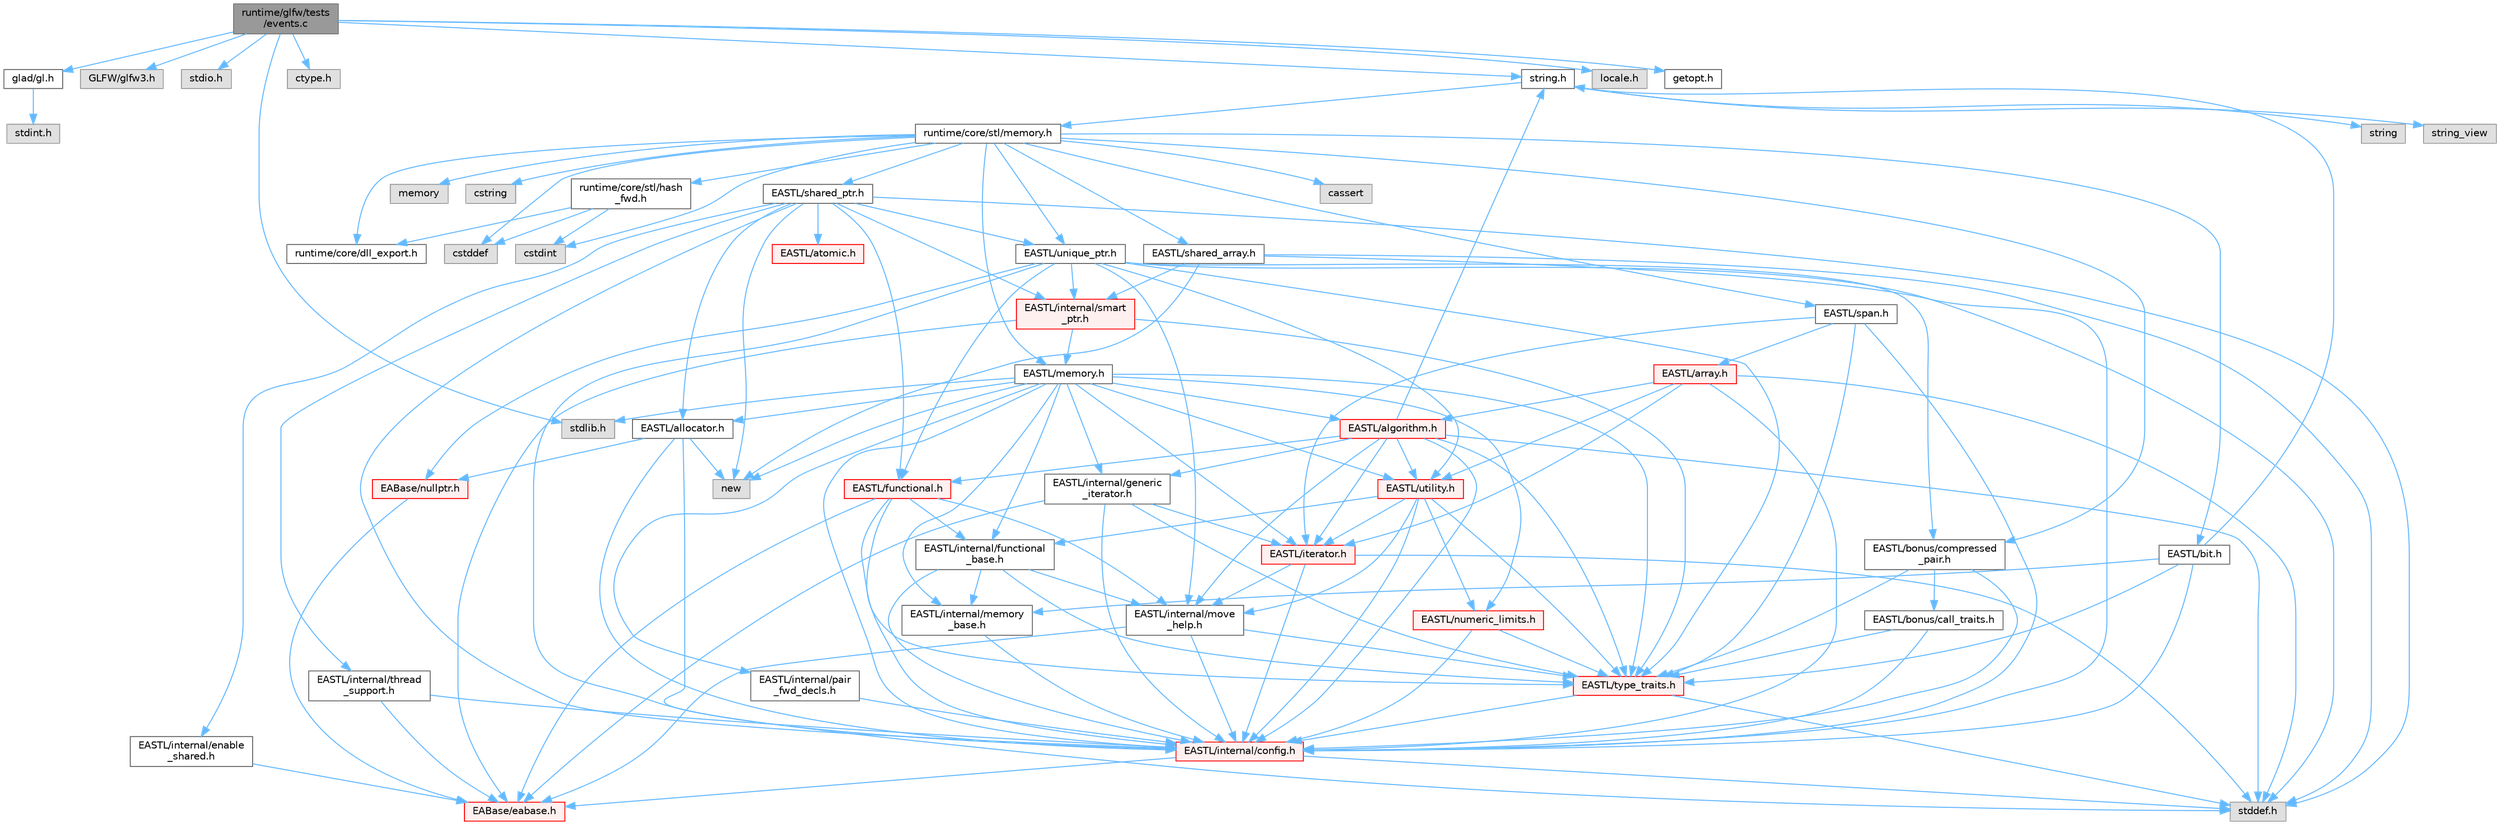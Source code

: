 digraph "runtime/glfw/tests/events.c"
{
 // LATEX_PDF_SIZE
  bgcolor="transparent";
  edge [fontname=Helvetica,fontsize=10,labelfontname=Helvetica,labelfontsize=10];
  node [fontname=Helvetica,fontsize=10,shape=box,height=0.2,width=0.4];
  Node1 [id="Node000001",label="runtime/glfw/tests\l/events.c",height=0.2,width=0.4,color="gray40", fillcolor="grey60", style="filled", fontcolor="black",tooltip=" "];
  Node1 -> Node2 [id="edge1_Node000001_Node000002",color="steelblue1",style="solid",tooltip=" "];
  Node2 [id="Node000002",label="glad/gl.h",height=0.2,width=0.4,color="grey40", fillcolor="white", style="filled",URL="$gl_8h.html",tooltip=" "];
  Node2 -> Node3 [id="edge2_Node000002_Node000003",color="steelblue1",style="solid",tooltip=" "];
  Node3 [id="Node000003",label="stdint.h",height=0.2,width=0.4,color="grey60", fillcolor="#E0E0E0", style="filled",tooltip=" "];
  Node1 -> Node4 [id="edge3_Node000001_Node000004",color="steelblue1",style="solid",tooltip=" "];
  Node4 [id="Node000004",label="GLFW/glfw3.h",height=0.2,width=0.4,color="grey60", fillcolor="#E0E0E0", style="filled",tooltip=" "];
  Node1 -> Node5 [id="edge4_Node000001_Node000005",color="steelblue1",style="solid",tooltip=" "];
  Node5 [id="Node000005",label="stdio.h",height=0.2,width=0.4,color="grey60", fillcolor="#E0E0E0", style="filled",tooltip=" "];
  Node1 -> Node6 [id="edge5_Node000001_Node000006",color="steelblue1",style="solid",tooltip=" "];
  Node6 [id="Node000006",label="stdlib.h",height=0.2,width=0.4,color="grey60", fillcolor="#E0E0E0", style="filled",tooltip=" "];
  Node1 -> Node7 [id="edge6_Node000001_Node000007",color="steelblue1",style="solid",tooltip=" "];
  Node7 [id="Node000007",label="ctype.h",height=0.2,width=0.4,color="grey60", fillcolor="#E0E0E0", style="filled",tooltip=" "];
  Node1 -> Node8 [id="edge7_Node000001_Node000008",color="steelblue1",style="solid",tooltip=" "];
  Node8 [id="Node000008",label="string.h",height=0.2,width=0.4,color="grey40", fillcolor="white", style="filled",URL="$string_8h.html",tooltip=" "];
  Node8 -> Node9 [id="edge8_Node000008_Node000009",color="steelblue1",style="solid",tooltip=" "];
  Node9 [id="Node000009",label="string",height=0.2,width=0.4,color="grey60", fillcolor="#E0E0E0", style="filled",tooltip=" "];
  Node8 -> Node10 [id="edge9_Node000008_Node000010",color="steelblue1",style="solid",tooltip=" "];
  Node10 [id="Node000010",label="string_view",height=0.2,width=0.4,color="grey60", fillcolor="#E0E0E0", style="filled",tooltip=" "];
  Node8 -> Node11 [id="edge10_Node000008_Node000011",color="steelblue1",style="solid",tooltip=" "];
  Node11 [id="Node000011",label="runtime/core/stl/memory.h",height=0.2,width=0.4,color="grey40", fillcolor="white", style="filled",URL="$core_2stl_2memory_8h.html",tooltip=" "];
  Node11 -> Node12 [id="edge11_Node000011_Node000012",color="steelblue1",style="solid",tooltip=" "];
  Node12 [id="Node000012",label="cstddef",height=0.2,width=0.4,color="grey60", fillcolor="#E0E0E0", style="filled",tooltip=" "];
  Node11 -> Node13 [id="edge12_Node000011_Node000013",color="steelblue1",style="solid",tooltip=" "];
  Node13 [id="Node000013",label="cstdint",height=0.2,width=0.4,color="grey60", fillcolor="#E0E0E0", style="filled",tooltip=" "];
  Node11 -> Node14 [id="edge13_Node000011_Node000014",color="steelblue1",style="solid",tooltip=" "];
  Node14 [id="Node000014",label="cassert",height=0.2,width=0.4,color="grey60", fillcolor="#E0E0E0", style="filled",tooltip=" "];
  Node11 -> Node15 [id="edge14_Node000011_Node000015",color="steelblue1",style="solid",tooltip=" "];
  Node15 [id="Node000015",label="memory",height=0.2,width=0.4,color="grey60", fillcolor="#E0E0E0", style="filled",tooltip=" "];
  Node11 -> Node16 [id="edge15_Node000011_Node000016",color="steelblue1",style="solid",tooltip=" "];
  Node16 [id="Node000016",label="cstring",height=0.2,width=0.4,color="grey60", fillcolor="#E0E0E0", style="filled",tooltip=" "];
  Node11 -> Node17 [id="edge16_Node000011_Node000017",color="steelblue1",style="solid",tooltip=" "];
  Node17 [id="Node000017",label="EASTL/bit.h",height=0.2,width=0.4,color="grey40", fillcolor="white", style="filled",URL="$bit_8h.html",tooltip=" "];
  Node17 -> Node18 [id="edge17_Node000017_Node000018",color="steelblue1",style="solid",tooltip=" "];
  Node18 [id="Node000018",label="EASTL/internal/config.h",height=0.2,width=0.4,color="red", fillcolor="#FFF0F0", style="filled",URL="$config_8h.html",tooltip=" "];
  Node18 -> Node19 [id="edge18_Node000018_Node000019",color="steelblue1",style="solid",tooltip=" "];
  Node19 [id="Node000019",label="EABase/eabase.h",height=0.2,width=0.4,color="red", fillcolor="#FFF0F0", style="filled",URL="$eabase_8h.html",tooltip=" "];
  Node18 -> Node26 [id="edge19_Node000018_Node000026",color="steelblue1",style="solid",tooltip=" "];
  Node26 [id="Node000026",label="stddef.h",height=0.2,width=0.4,color="grey60", fillcolor="#E0E0E0", style="filled",tooltip=" "];
  Node17 -> Node27 [id="edge20_Node000017_Node000027",color="steelblue1",style="solid",tooltip=" "];
  Node27 [id="Node000027",label="EASTL/internal/memory\l_base.h",height=0.2,width=0.4,color="grey40", fillcolor="white", style="filled",URL="$memory__base_8h.html",tooltip=" "];
  Node27 -> Node18 [id="edge21_Node000027_Node000018",color="steelblue1",style="solid",tooltip=" "];
  Node17 -> Node28 [id="edge22_Node000017_Node000028",color="steelblue1",style="solid",tooltip=" "];
  Node28 [id="Node000028",label="EASTL/type_traits.h",height=0.2,width=0.4,color="red", fillcolor="#FFF0F0", style="filled",URL="$_e_a_s_t_l_2include_2_e_a_s_t_l_2type__traits_8h.html",tooltip=" "];
  Node28 -> Node18 [id="edge23_Node000028_Node000018",color="steelblue1",style="solid",tooltip=" "];
  Node28 -> Node26 [id="edge24_Node000028_Node000026",color="steelblue1",style="solid",tooltip=" "];
  Node17 -> Node8 [id="edge25_Node000017_Node000008",color="steelblue1",style="solid",tooltip=" "];
  Node11 -> Node38 [id="edge26_Node000011_Node000038",color="steelblue1",style="solid",tooltip=" "];
  Node38 [id="Node000038",label="EASTL/memory.h",height=0.2,width=0.4,color="grey40", fillcolor="white", style="filled",URL="$_e_a_s_t_l_2include_2_e_a_s_t_l_2memory_8h.html",tooltip=" "];
  Node38 -> Node18 [id="edge27_Node000038_Node000018",color="steelblue1",style="solid",tooltip=" "];
  Node38 -> Node27 [id="edge28_Node000038_Node000027",color="steelblue1",style="solid",tooltip=" "];
  Node38 -> Node39 [id="edge29_Node000038_Node000039",color="steelblue1",style="solid",tooltip=" "];
  Node39 [id="Node000039",label="EASTL/internal/generic\l_iterator.h",height=0.2,width=0.4,color="grey40", fillcolor="white", style="filled",URL="$generic__iterator_8h.html",tooltip=" "];
  Node39 -> Node19 [id="edge30_Node000039_Node000019",color="steelblue1",style="solid",tooltip=" "];
  Node39 -> Node18 [id="edge31_Node000039_Node000018",color="steelblue1",style="solid",tooltip=" "];
  Node39 -> Node40 [id="edge32_Node000039_Node000040",color="steelblue1",style="solid",tooltip=" "];
  Node40 [id="Node000040",label="EASTL/iterator.h",height=0.2,width=0.4,color="red", fillcolor="#FFF0F0", style="filled",URL="$_e_a_s_t_l_2include_2_e_a_s_t_l_2iterator_8h.html",tooltip=" "];
  Node40 -> Node18 [id="edge33_Node000040_Node000018",color="steelblue1",style="solid",tooltip=" "];
  Node40 -> Node41 [id="edge34_Node000040_Node000041",color="steelblue1",style="solid",tooltip=" "];
  Node41 [id="Node000041",label="EASTL/internal/move\l_help.h",height=0.2,width=0.4,color="grey40", fillcolor="white", style="filled",URL="$move__help_8h.html",tooltip=" "];
  Node41 -> Node19 [id="edge35_Node000041_Node000019",color="steelblue1",style="solid",tooltip=" "];
  Node41 -> Node18 [id="edge36_Node000041_Node000018",color="steelblue1",style="solid",tooltip=" "];
  Node41 -> Node28 [id="edge37_Node000041_Node000028",color="steelblue1",style="solid",tooltip=" "];
  Node40 -> Node26 [id="edge38_Node000040_Node000026",color="steelblue1",style="solid",tooltip=" "];
  Node39 -> Node28 [id="edge39_Node000039_Node000028",color="steelblue1",style="solid",tooltip=" "];
  Node38 -> Node43 [id="edge40_Node000038_Node000043",color="steelblue1",style="solid",tooltip=" "];
  Node43 [id="Node000043",label="EASTL/internal/pair\l_fwd_decls.h",height=0.2,width=0.4,color="grey40", fillcolor="white", style="filled",URL="$pair__fwd__decls_8h.html",tooltip=" "];
  Node43 -> Node18 [id="edge41_Node000043_Node000018",color="steelblue1",style="solid",tooltip=" "];
  Node38 -> Node44 [id="edge42_Node000038_Node000044",color="steelblue1",style="solid",tooltip=" "];
  Node44 [id="Node000044",label="EASTL/internal/functional\l_base.h",height=0.2,width=0.4,color="grey40", fillcolor="white", style="filled",URL="$functional__base_8h.html",tooltip=" "];
  Node44 -> Node18 [id="edge43_Node000044_Node000018",color="steelblue1",style="solid",tooltip=" "];
  Node44 -> Node27 [id="edge44_Node000044_Node000027",color="steelblue1",style="solid",tooltip=" "];
  Node44 -> Node41 [id="edge45_Node000044_Node000041",color="steelblue1",style="solid",tooltip=" "];
  Node44 -> Node28 [id="edge46_Node000044_Node000028",color="steelblue1",style="solid",tooltip=" "];
  Node38 -> Node45 [id="edge47_Node000038_Node000045",color="steelblue1",style="solid",tooltip=" "];
  Node45 [id="Node000045",label="EASTL/algorithm.h",height=0.2,width=0.4,color="red", fillcolor="#FFF0F0", style="filled",URL="$_e_a_s_t_l_2include_2_e_a_s_t_l_2algorithm_8h.html",tooltip=" "];
  Node45 -> Node18 [id="edge48_Node000045_Node000018",color="steelblue1",style="solid",tooltip=" "];
  Node45 -> Node28 [id="edge49_Node000045_Node000028",color="steelblue1",style="solid",tooltip=" "];
  Node45 -> Node41 [id="edge50_Node000045_Node000041",color="steelblue1",style="solid",tooltip=" "];
  Node45 -> Node40 [id="edge51_Node000045_Node000040",color="steelblue1",style="solid",tooltip=" "];
  Node45 -> Node48 [id="edge52_Node000045_Node000048",color="steelblue1",style="solid",tooltip=" "];
  Node48 [id="Node000048",label="EASTL/functional.h",height=0.2,width=0.4,color="red", fillcolor="#FFF0F0", style="filled",URL="$_e_a_s_t_l_2include_2_e_a_s_t_l_2functional_8h.html",tooltip=" "];
  Node48 -> Node19 [id="edge53_Node000048_Node000019",color="steelblue1",style="solid",tooltip=" "];
  Node48 -> Node18 [id="edge54_Node000048_Node000018",color="steelblue1",style="solid",tooltip=" "];
  Node48 -> Node41 [id="edge55_Node000048_Node000041",color="steelblue1",style="solid",tooltip=" "];
  Node48 -> Node28 [id="edge56_Node000048_Node000028",color="steelblue1",style="solid",tooltip=" "];
  Node48 -> Node44 [id="edge57_Node000048_Node000044",color="steelblue1",style="solid",tooltip=" "];
  Node45 -> Node55 [id="edge58_Node000045_Node000055",color="steelblue1",style="solid",tooltip=" "];
  Node55 [id="Node000055",label="EASTL/utility.h",height=0.2,width=0.4,color="red", fillcolor="#FFF0F0", style="filled",URL="$_e_a_s_t_l_2include_2_e_a_s_t_l_2utility_8h.html",tooltip=" "];
  Node55 -> Node18 [id="edge59_Node000055_Node000018",color="steelblue1",style="solid",tooltip=" "];
  Node55 -> Node28 [id="edge60_Node000055_Node000028",color="steelblue1",style="solid",tooltip=" "];
  Node55 -> Node40 [id="edge61_Node000055_Node000040",color="steelblue1",style="solid",tooltip=" "];
  Node55 -> Node56 [id="edge62_Node000055_Node000056",color="steelblue1",style="solid",tooltip=" "];
  Node56 [id="Node000056",label="EASTL/numeric_limits.h",height=0.2,width=0.4,color="red", fillcolor="#FFF0F0", style="filled",URL="$numeric__limits_8h.html",tooltip=" "];
  Node56 -> Node18 [id="edge63_Node000056_Node000018",color="steelblue1",style="solid",tooltip=" "];
  Node56 -> Node28 [id="edge64_Node000056_Node000028",color="steelblue1",style="solid",tooltip=" "];
  Node55 -> Node44 [id="edge65_Node000055_Node000044",color="steelblue1",style="solid",tooltip=" "];
  Node55 -> Node41 [id="edge66_Node000055_Node000041",color="steelblue1",style="solid",tooltip=" "];
  Node45 -> Node39 [id="edge67_Node000045_Node000039",color="steelblue1",style="solid",tooltip=" "];
  Node45 -> Node26 [id="edge68_Node000045_Node000026",color="steelblue1",style="solid",tooltip=" "];
  Node45 -> Node8 [id="edge69_Node000045_Node000008",color="steelblue1",style="solid",tooltip=" "];
  Node38 -> Node28 [id="edge70_Node000038_Node000028",color="steelblue1",style="solid",tooltip=" "];
  Node38 -> Node52 [id="edge71_Node000038_Node000052",color="steelblue1",style="solid",tooltip=" "];
  Node52 [id="Node000052",label="EASTL/allocator.h",height=0.2,width=0.4,color="grey40", fillcolor="white", style="filled",URL="$allocator_8h.html",tooltip=" "];
  Node52 -> Node18 [id="edge72_Node000052_Node000018",color="steelblue1",style="solid",tooltip=" "];
  Node52 -> Node30 [id="edge73_Node000052_Node000030",color="steelblue1",style="solid",tooltip=" "];
  Node30 [id="Node000030",label="EABase/nullptr.h",height=0.2,width=0.4,color="red", fillcolor="#FFF0F0", style="filled",URL="$nullptr_8h.html",tooltip=" "];
  Node30 -> Node19 [id="edge74_Node000030_Node000019",color="steelblue1",style="solid",tooltip=" "];
  Node52 -> Node26 [id="edge75_Node000052_Node000026",color="steelblue1",style="solid",tooltip=" "];
  Node52 -> Node53 [id="edge76_Node000052_Node000053",color="steelblue1",style="solid",tooltip=" "];
  Node53 [id="Node000053",label="new",height=0.2,width=0.4,color="grey60", fillcolor="#E0E0E0", style="filled",tooltip=" "];
  Node38 -> Node40 [id="edge77_Node000038_Node000040",color="steelblue1",style="solid",tooltip=" "];
  Node38 -> Node55 [id="edge78_Node000038_Node000055",color="steelblue1",style="solid",tooltip=" "];
  Node38 -> Node56 [id="edge79_Node000038_Node000056",color="steelblue1",style="solid",tooltip=" "];
  Node38 -> Node6 [id="edge80_Node000038_Node000006",color="steelblue1",style="solid",tooltip=" "];
  Node38 -> Node53 [id="edge81_Node000038_Node000053",color="steelblue1",style="solid",tooltip=" "];
  Node11 -> Node65 [id="edge82_Node000011_Node000065",color="steelblue1",style="solid",tooltip=" "];
  Node65 [id="Node000065",label="EASTL/shared_array.h",height=0.2,width=0.4,color="grey40", fillcolor="white", style="filled",URL="$shared__array_8h.html",tooltip=" "];
  Node65 -> Node18 [id="edge83_Node000065_Node000018",color="steelblue1",style="solid",tooltip=" "];
  Node65 -> Node66 [id="edge84_Node000065_Node000066",color="steelblue1",style="solid",tooltip=" "];
  Node66 [id="Node000066",label="EASTL/internal/smart\l_ptr.h",height=0.2,width=0.4,color="red", fillcolor="#FFF0F0", style="filled",URL="$smart__ptr_8h.html",tooltip=" "];
  Node66 -> Node19 [id="edge85_Node000066_Node000019",color="steelblue1",style="solid",tooltip=" "];
  Node66 -> Node38 [id="edge86_Node000066_Node000038",color="steelblue1",style="solid",tooltip=" "];
  Node66 -> Node28 [id="edge87_Node000066_Node000028",color="steelblue1",style="solid",tooltip=" "];
  Node65 -> Node53 [id="edge88_Node000065_Node000053",color="steelblue1",style="solid",tooltip=" "];
  Node65 -> Node26 [id="edge89_Node000065_Node000026",color="steelblue1",style="solid",tooltip=" "];
  Node11 -> Node68 [id="edge90_Node000011_Node000068",color="steelblue1",style="solid",tooltip=" "];
  Node68 [id="Node000068",label="EASTL/unique_ptr.h",height=0.2,width=0.4,color="grey40", fillcolor="white", style="filled",URL="$unique__ptr_8h.html",tooltip=" "];
  Node68 -> Node30 [id="edge91_Node000068_Node000030",color="steelblue1",style="solid",tooltip=" "];
  Node68 -> Node69 [id="edge92_Node000068_Node000069",color="steelblue1",style="solid",tooltip=" "];
  Node69 [id="Node000069",label="EASTL/bonus/compressed\l_pair.h",height=0.2,width=0.4,color="grey40", fillcolor="white", style="filled",URL="$compressed__pair_8h.html",tooltip=" "];
  Node69 -> Node18 [id="edge93_Node000069_Node000018",color="steelblue1",style="solid",tooltip=" "];
  Node69 -> Node28 [id="edge94_Node000069_Node000028",color="steelblue1",style="solid",tooltip=" "];
  Node69 -> Node70 [id="edge95_Node000069_Node000070",color="steelblue1",style="solid",tooltip=" "];
  Node70 [id="Node000070",label="EASTL/bonus/call_traits.h",height=0.2,width=0.4,color="grey40", fillcolor="white", style="filled",URL="$call__traits_8h.html",tooltip=" "];
  Node70 -> Node18 [id="edge96_Node000070_Node000018",color="steelblue1",style="solid",tooltip=" "];
  Node70 -> Node28 [id="edge97_Node000070_Node000028",color="steelblue1",style="solid",tooltip=" "];
  Node68 -> Node48 [id="edge98_Node000068_Node000048",color="steelblue1",style="solid",tooltip=" "];
  Node68 -> Node18 [id="edge99_Node000068_Node000018",color="steelblue1",style="solid",tooltip=" "];
  Node68 -> Node41 [id="edge100_Node000068_Node000041",color="steelblue1",style="solid",tooltip=" "];
  Node68 -> Node66 [id="edge101_Node000068_Node000066",color="steelblue1",style="solid",tooltip=" "];
  Node68 -> Node28 [id="edge102_Node000068_Node000028",color="steelblue1",style="solid",tooltip=" "];
  Node68 -> Node55 [id="edge103_Node000068_Node000055",color="steelblue1",style="solid",tooltip=" "];
  Node68 -> Node26 [id="edge104_Node000068_Node000026",color="steelblue1",style="solid",tooltip=" "];
  Node11 -> Node71 [id="edge105_Node000011_Node000071",color="steelblue1",style="solid",tooltip=" "];
  Node71 [id="Node000071",label="EASTL/shared_ptr.h",height=0.2,width=0.4,color="grey40", fillcolor="white", style="filled",URL="$shared__ptr_8h.html",tooltip=" "];
  Node71 -> Node18 [id="edge106_Node000071_Node000018",color="steelblue1",style="solid",tooltip=" "];
  Node71 -> Node66 [id="edge107_Node000071_Node000066",color="steelblue1",style="solid",tooltip=" "];
  Node71 -> Node72 [id="edge108_Node000071_Node000072",color="steelblue1",style="solid",tooltip=" "];
  Node72 [id="Node000072",label="EASTL/internal/thread\l_support.h",height=0.2,width=0.4,color="grey40", fillcolor="white", style="filled",URL="$thread__support_8h.html",tooltip=" "];
  Node72 -> Node19 [id="edge109_Node000072_Node000019",color="steelblue1",style="solid",tooltip=" "];
  Node72 -> Node18 [id="edge110_Node000072_Node000018",color="steelblue1",style="solid",tooltip=" "];
  Node71 -> Node68 [id="edge111_Node000071_Node000068",color="steelblue1",style="solid",tooltip=" "];
  Node71 -> Node48 [id="edge112_Node000071_Node000048",color="steelblue1",style="solid",tooltip=" "];
  Node71 -> Node52 [id="edge113_Node000071_Node000052",color="steelblue1",style="solid",tooltip=" "];
  Node71 -> Node73 [id="edge114_Node000071_Node000073",color="steelblue1",style="solid",tooltip=" "];
  Node73 [id="Node000073",label="EASTL/atomic.h",height=0.2,width=0.4,color="red", fillcolor="#FFF0F0", style="filled",URL="$_e_a_s_t_l_2include_2_e_a_s_t_l_2atomic_8h.html",tooltip=" "];
  Node71 -> Node53 [id="edge115_Node000071_Node000053",color="steelblue1",style="solid",tooltip=" "];
  Node71 -> Node26 [id="edge116_Node000071_Node000026",color="steelblue1",style="solid",tooltip=" "];
  Node71 -> Node150 [id="edge117_Node000071_Node000150",color="steelblue1",style="solid",tooltip=" "];
  Node150 [id="Node000150",label="EASTL/internal/enable\l_shared.h",height=0.2,width=0.4,color="grey40", fillcolor="white", style="filled",URL="$enable__shared_8h.html",tooltip=" "];
  Node150 -> Node19 [id="edge118_Node000150_Node000019",color="steelblue1",style="solid",tooltip=" "];
  Node11 -> Node151 [id="edge119_Node000011_Node000151",color="steelblue1",style="solid",tooltip=" "];
  Node151 [id="Node000151",label="EASTL/span.h",height=0.2,width=0.4,color="grey40", fillcolor="white", style="filled",URL="$span_8h.html",tooltip=" "];
  Node151 -> Node18 [id="edge120_Node000151_Node000018",color="steelblue1",style="solid",tooltip=" "];
  Node151 -> Node28 [id="edge121_Node000151_Node000028",color="steelblue1",style="solid",tooltip=" "];
  Node151 -> Node40 [id="edge122_Node000151_Node000040",color="steelblue1",style="solid",tooltip=" "];
  Node151 -> Node152 [id="edge123_Node000151_Node000152",color="steelblue1",style="solid",tooltip=" "];
  Node152 [id="Node000152",label="EASTL/array.h",height=0.2,width=0.4,color="red", fillcolor="#FFF0F0", style="filled",URL="$array_8h.html",tooltip=" "];
  Node152 -> Node18 [id="edge124_Node000152_Node000018",color="steelblue1",style="solid",tooltip=" "];
  Node152 -> Node40 [id="edge125_Node000152_Node000040",color="steelblue1",style="solid",tooltip=" "];
  Node152 -> Node45 [id="edge126_Node000152_Node000045",color="steelblue1",style="solid",tooltip=" "];
  Node152 -> Node55 [id="edge127_Node000152_Node000055",color="steelblue1",style="solid",tooltip=" "];
  Node152 -> Node26 [id="edge128_Node000152_Node000026",color="steelblue1",style="solid",tooltip=" "];
  Node11 -> Node69 [id="edge129_Node000011_Node000069",color="steelblue1",style="solid",tooltip=" "];
  Node11 -> Node154 [id="edge130_Node000011_Node000154",color="steelblue1",style="solid",tooltip=" "];
  Node154 [id="Node000154",label="runtime/core/dll_export.h",height=0.2,width=0.4,color="grey40", fillcolor="white", style="filled",URL="$dll__export_8h.html",tooltip=" "];
  Node11 -> Node155 [id="edge131_Node000011_Node000155",color="steelblue1",style="solid",tooltip=" "];
  Node155 [id="Node000155",label="runtime/core/stl/hash\l_fwd.h",height=0.2,width=0.4,color="grey40", fillcolor="white", style="filled",URL="$hash__fwd_8h.html",tooltip=" "];
  Node155 -> Node12 [id="edge132_Node000155_Node000012",color="steelblue1",style="solid",tooltip=" "];
  Node155 -> Node13 [id="edge133_Node000155_Node000013",color="steelblue1",style="solid",tooltip=" "];
  Node155 -> Node154 [id="edge134_Node000155_Node000154",color="steelblue1",style="solid",tooltip=" "];
  Node1 -> Node156 [id="edge135_Node000001_Node000156",color="steelblue1",style="solid",tooltip=" "];
  Node156 [id="Node000156",label="locale.h",height=0.2,width=0.4,color="grey60", fillcolor="#E0E0E0", style="filled",tooltip=" "];
  Node1 -> Node157 [id="edge136_Node000001_Node000157",color="steelblue1",style="solid",tooltip=" "];
  Node157 [id="Node000157",label="getopt.h",height=0.2,width=0.4,color="grey40", fillcolor="white", style="filled",URL="$getopt_8h.html",tooltip=" "];
}

